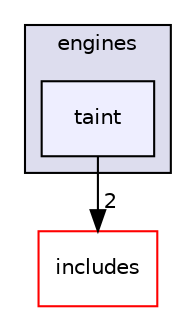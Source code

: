digraph "/home/ubuntu/projects/pin-2.14/source/tools/Triton/src/libtriton/engines/taint" {
  compound=true
  node [ fontsize="10", fontname="Helvetica"];
  edge [ labelfontsize="10", labelfontname="Helvetica"];
  subgraph clusterdir_8a4592047e397cc99d5435986dcaa724 {
    graph [ bgcolor="#ddddee", pencolor="black", label="engines" fontname="Helvetica", fontsize="10", URL="dir_8a4592047e397cc99d5435986dcaa724.html"]
  dir_f10a8ee7b670d86439d9b3dd80b1027c [shape=box, label="taint", style="filled", fillcolor="#eeeeff", pencolor="black", URL="dir_f10a8ee7b670d86439d9b3dd80b1027c.html"];
  }
  dir_0a436fc82d73b0b9b664d07557632391 [shape=box label="includes" fillcolor="white" style="filled" color="red" URL="dir_0a436fc82d73b0b9b664d07557632391.html"];
  dir_f10a8ee7b670d86439d9b3dd80b1027c->dir_0a436fc82d73b0b9b664d07557632391 [headlabel="2", labeldistance=1.5 headhref="dir_000023_000024.html"];
}
